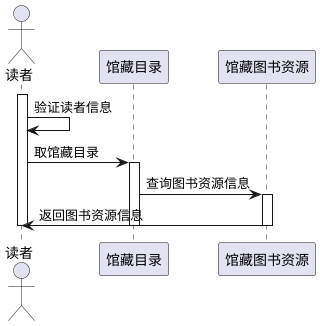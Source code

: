 @startuml
actor 读者
activate 读者
读者->读者:验证读者信息
读者->馆藏目录:取馆藏目录
activate 馆藏目录
馆藏目录->馆藏图书资源:查询图书资源信息
activate 馆藏图书资源
馆藏图书资源->读者:返回图书资源信息
deactivate 馆藏图书资源
deactivate 馆藏目录
deactivate 读者
@enduml